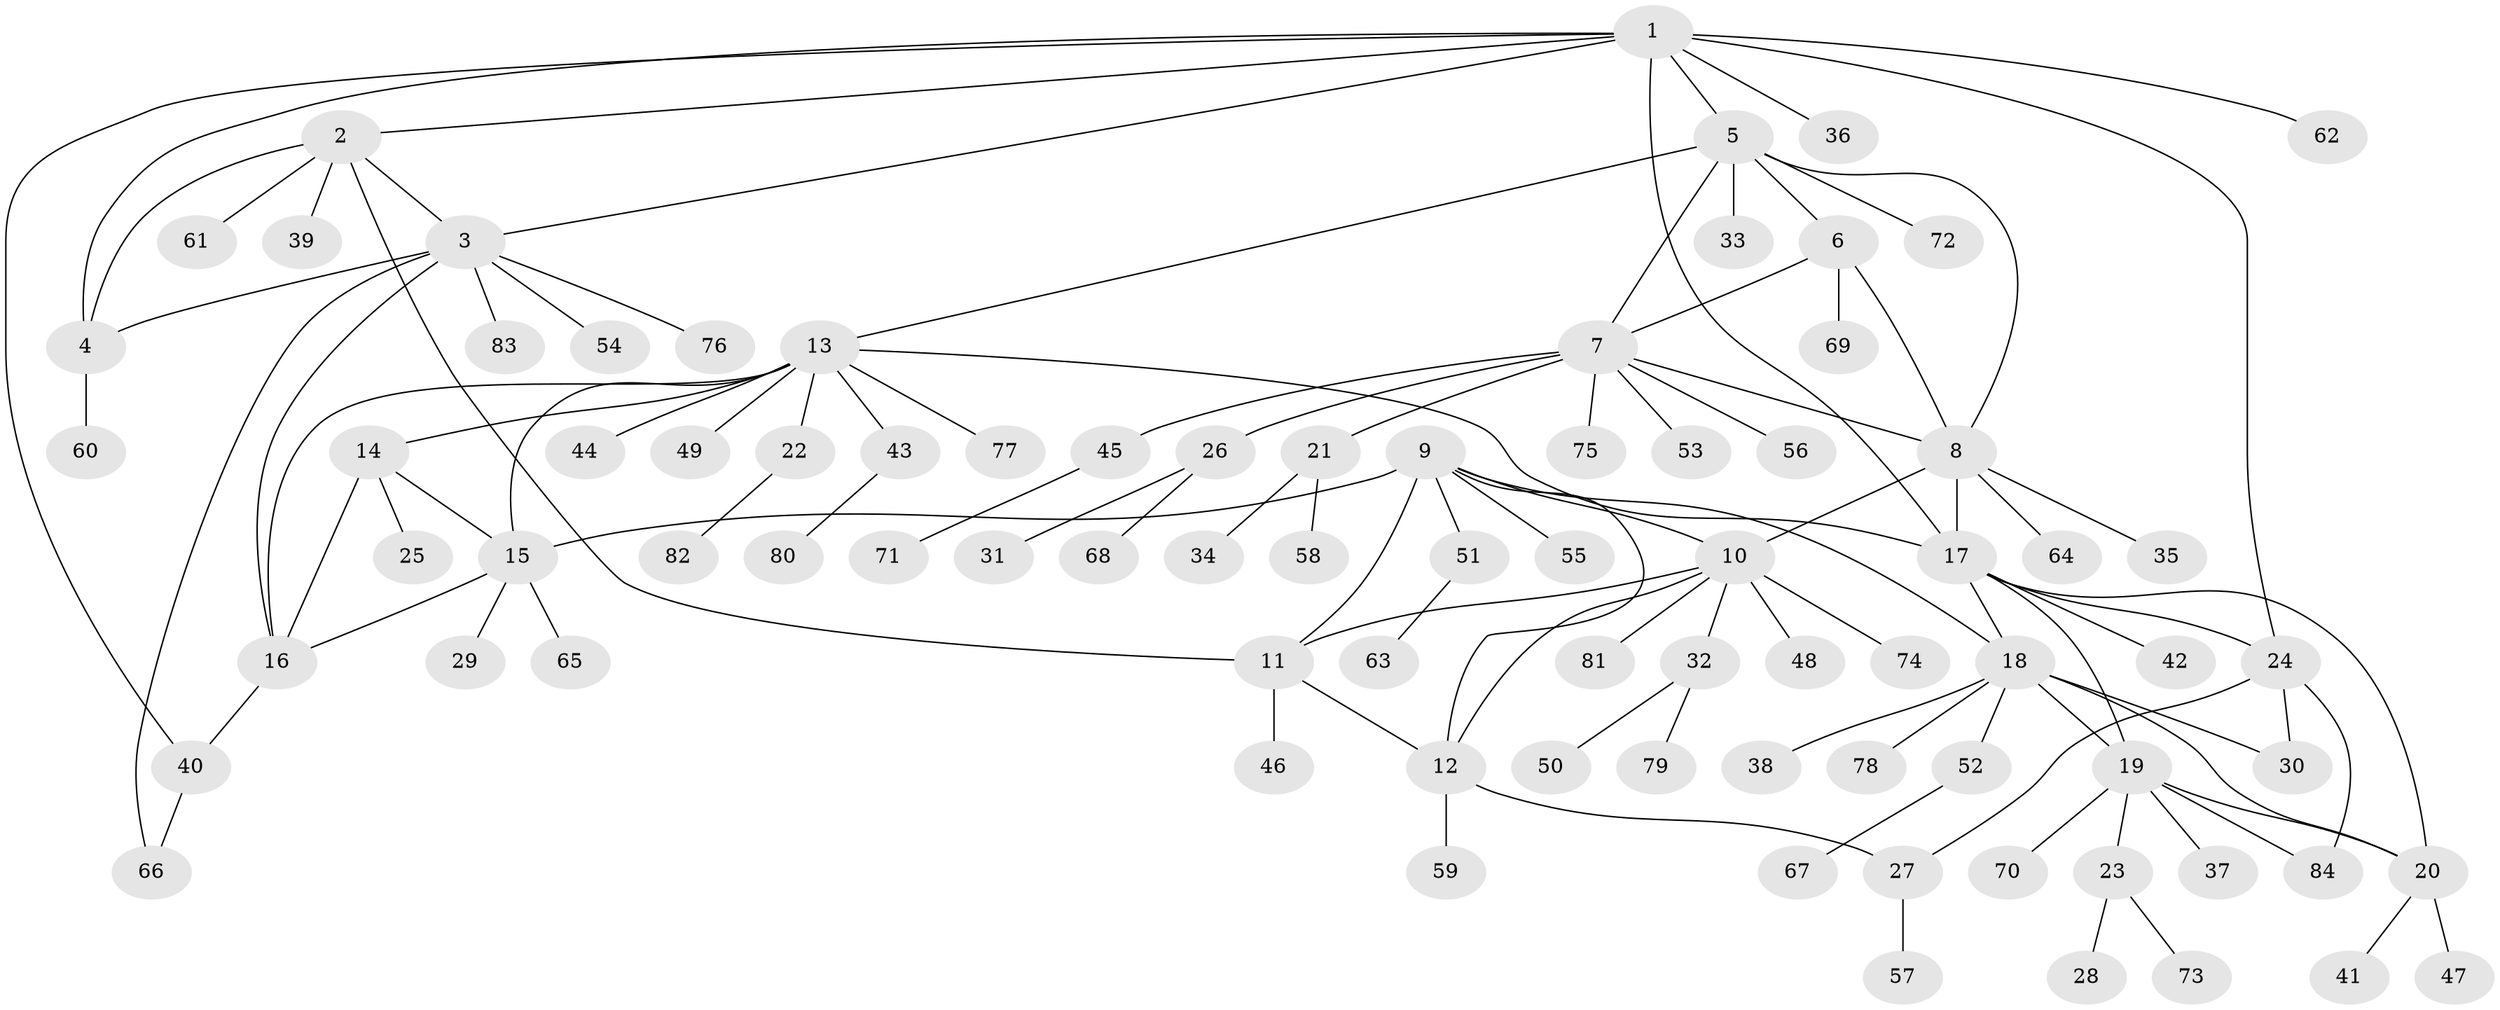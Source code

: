 // coarse degree distribution, {9: 0.04918032786885246, 4: 0.06557377049180328, 6: 0.03278688524590164, 5: 0.04918032786885246, 7: 0.06557377049180328, 3: 0.04918032786885246, 8: 0.01639344262295082, 2: 0.09836065573770492, 1: 0.5737704918032787}
// Generated by graph-tools (version 1.1) at 2025/42/03/06/25 10:42:14]
// undirected, 84 vertices, 110 edges
graph export_dot {
graph [start="1"]
  node [color=gray90,style=filled];
  1;
  2;
  3;
  4;
  5;
  6;
  7;
  8;
  9;
  10;
  11;
  12;
  13;
  14;
  15;
  16;
  17;
  18;
  19;
  20;
  21;
  22;
  23;
  24;
  25;
  26;
  27;
  28;
  29;
  30;
  31;
  32;
  33;
  34;
  35;
  36;
  37;
  38;
  39;
  40;
  41;
  42;
  43;
  44;
  45;
  46;
  47;
  48;
  49;
  50;
  51;
  52;
  53;
  54;
  55;
  56;
  57;
  58;
  59;
  60;
  61;
  62;
  63;
  64;
  65;
  66;
  67;
  68;
  69;
  70;
  71;
  72;
  73;
  74;
  75;
  76;
  77;
  78;
  79;
  80;
  81;
  82;
  83;
  84;
  1 -- 2;
  1 -- 3;
  1 -- 4;
  1 -- 5;
  1 -- 17;
  1 -- 24;
  1 -- 36;
  1 -- 40;
  1 -- 62;
  2 -- 3;
  2 -- 4;
  2 -- 11;
  2 -- 39;
  2 -- 61;
  3 -- 4;
  3 -- 16;
  3 -- 54;
  3 -- 66;
  3 -- 76;
  3 -- 83;
  4 -- 60;
  5 -- 6;
  5 -- 7;
  5 -- 8;
  5 -- 13;
  5 -- 33;
  5 -- 72;
  6 -- 7;
  6 -- 8;
  6 -- 69;
  7 -- 8;
  7 -- 21;
  7 -- 26;
  7 -- 45;
  7 -- 53;
  7 -- 56;
  7 -- 75;
  8 -- 10;
  8 -- 17;
  8 -- 35;
  8 -- 64;
  9 -- 10;
  9 -- 11;
  9 -- 12;
  9 -- 15;
  9 -- 18;
  9 -- 51;
  9 -- 55;
  10 -- 11;
  10 -- 12;
  10 -- 32;
  10 -- 48;
  10 -- 74;
  10 -- 81;
  11 -- 12;
  11 -- 46;
  12 -- 27;
  12 -- 59;
  13 -- 14;
  13 -- 15;
  13 -- 16;
  13 -- 17;
  13 -- 22;
  13 -- 43;
  13 -- 44;
  13 -- 49;
  13 -- 77;
  14 -- 15;
  14 -- 16;
  14 -- 25;
  15 -- 16;
  15 -- 29;
  15 -- 65;
  16 -- 40;
  17 -- 18;
  17 -- 19;
  17 -- 20;
  17 -- 24;
  17 -- 42;
  18 -- 19;
  18 -- 20;
  18 -- 30;
  18 -- 38;
  18 -- 52;
  18 -- 78;
  19 -- 20;
  19 -- 23;
  19 -- 37;
  19 -- 70;
  19 -- 84;
  20 -- 41;
  20 -- 47;
  21 -- 34;
  21 -- 58;
  22 -- 82;
  23 -- 28;
  23 -- 73;
  24 -- 27;
  24 -- 30;
  24 -- 84;
  26 -- 31;
  26 -- 68;
  27 -- 57;
  32 -- 50;
  32 -- 79;
  40 -- 66;
  43 -- 80;
  45 -- 71;
  51 -- 63;
  52 -- 67;
}

